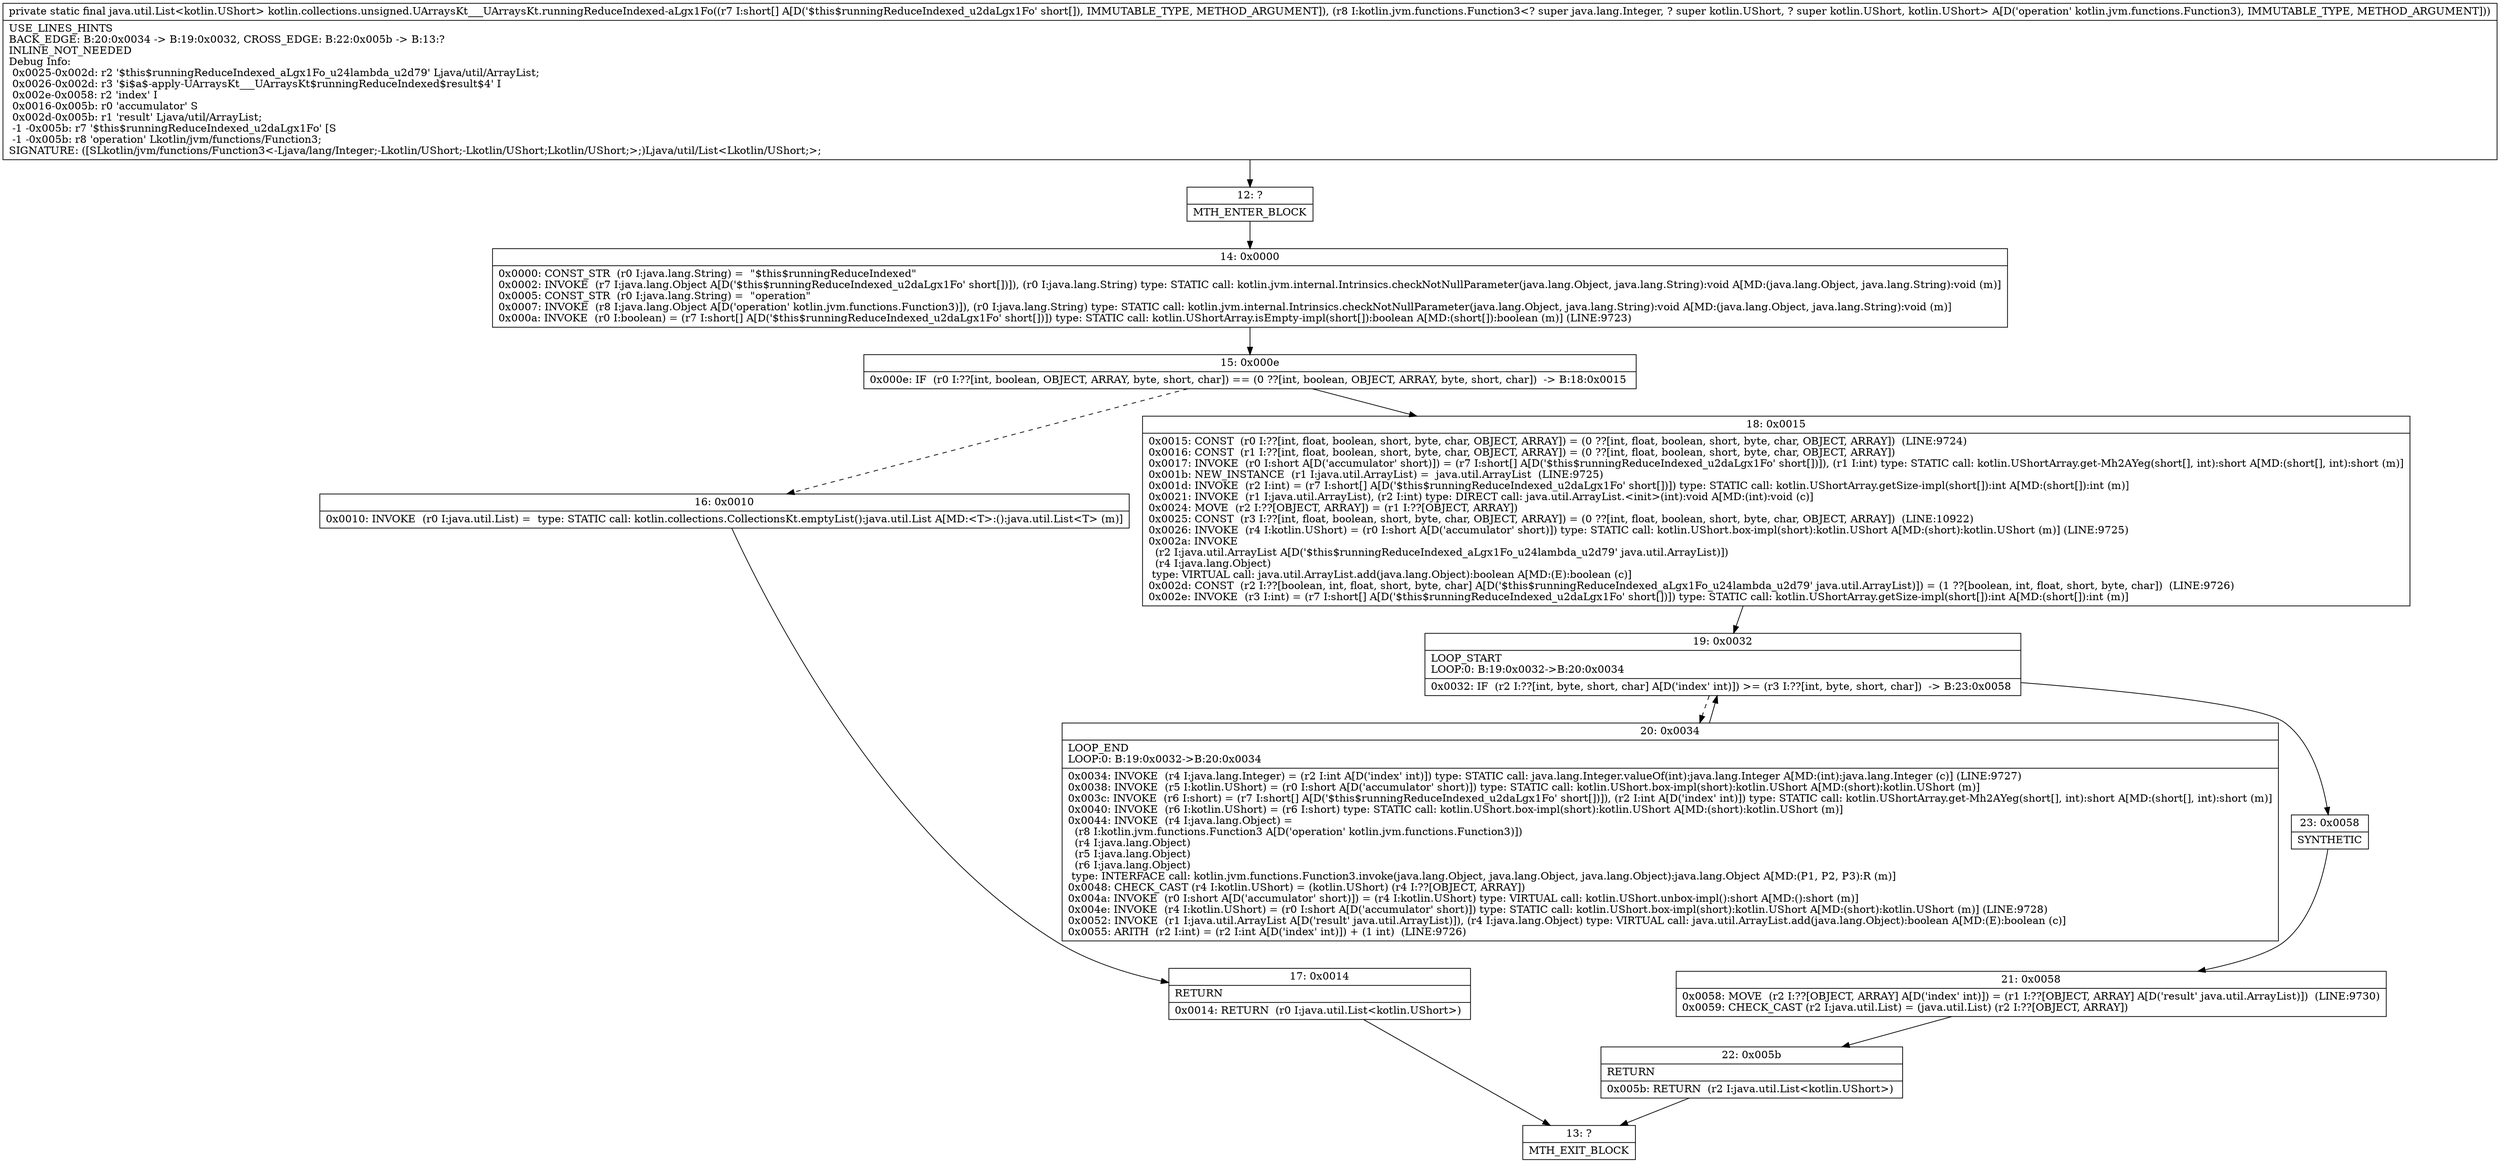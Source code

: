 digraph "CFG forkotlin.collections.unsigned.UArraysKt___UArraysKt.runningReduceIndexed\-aLgx1Fo([SLkotlin\/jvm\/functions\/Function3;)Ljava\/util\/List;" {
Node_12 [shape=record,label="{12\:\ ?|MTH_ENTER_BLOCK\l}"];
Node_14 [shape=record,label="{14\:\ 0x0000|0x0000: CONST_STR  (r0 I:java.lang.String) =  \"$this$runningReduceIndexed\" \l0x0002: INVOKE  (r7 I:java.lang.Object A[D('$this$runningReduceIndexed_u2daLgx1Fo' short[])]), (r0 I:java.lang.String) type: STATIC call: kotlin.jvm.internal.Intrinsics.checkNotNullParameter(java.lang.Object, java.lang.String):void A[MD:(java.lang.Object, java.lang.String):void (m)]\l0x0005: CONST_STR  (r0 I:java.lang.String) =  \"operation\" \l0x0007: INVOKE  (r8 I:java.lang.Object A[D('operation' kotlin.jvm.functions.Function3)]), (r0 I:java.lang.String) type: STATIC call: kotlin.jvm.internal.Intrinsics.checkNotNullParameter(java.lang.Object, java.lang.String):void A[MD:(java.lang.Object, java.lang.String):void (m)]\l0x000a: INVOKE  (r0 I:boolean) = (r7 I:short[] A[D('$this$runningReduceIndexed_u2daLgx1Fo' short[])]) type: STATIC call: kotlin.UShortArray.isEmpty\-impl(short[]):boolean A[MD:(short[]):boolean (m)] (LINE:9723)\l}"];
Node_15 [shape=record,label="{15\:\ 0x000e|0x000e: IF  (r0 I:??[int, boolean, OBJECT, ARRAY, byte, short, char]) == (0 ??[int, boolean, OBJECT, ARRAY, byte, short, char])  \-\> B:18:0x0015 \l}"];
Node_16 [shape=record,label="{16\:\ 0x0010|0x0010: INVOKE  (r0 I:java.util.List) =  type: STATIC call: kotlin.collections.CollectionsKt.emptyList():java.util.List A[MD:\<T\>:():java.util.List\<T\> (m)]\l}"];
Node_17 [shape=record,label="{17\:\ 0x0014|RETURN\l|0x0014: RETURN  (r0 I:java.util.List\<kotlin.UShort\>) \l}"];
Node_13 [shape=record,label="{13\:\ ?|MTH_EXIT_BLOCK\l}"];
Node_18 [shape=record,label="{18\:\ 0x0015|0x0015: CONST  (r0 I:??[int, float, boolean, short, byte, char, OBJECT, ARRAY]) = (0 ??[int, float, boolean, short, byte, char, OBJECT, ARRAY])  (LINE:9724)\l0x0016: CONST  (r1 I:??[int, float, boolean, short, byte, char, OBJECT, ARRAY]) = (0 ??[int, float, boolean, short, byte, char, OBJECT, ARRAY]) \l0x0017: INVOKE  (r0 I:short A[D('accumulator' short)]) = (r7 I:short[] A[D('$this$runningReduceIndexed_u2daLgx1Fo' short[])]), (r1 I:int) type: STATIC call: kotlin.UShortArray.get\-Mh2AYeg(short[], int):short A[MD:(short[], int):short (m)]\l0x001b: NEW_INSTANCE  (r1 I:java.util.ArrayList) =  java.util.ArrayList  (LINE:9725)\l0x001d: INVOKE  (r2 I:int) = (r7 I:short[] A[D('$this$runningReduceIndexed_u2daLgx1Fo' short[])]) type: STATIC call: kotlin.UShortArray.getSize\-impl(short[]):int A[MD:(short[]):int (m)]\l0x0021: INVOKE  (r1 I:java.util.ArrayList), (r2 I:int) type: DIRECT call: java.util.ArrayList.\<init\>(int):void A[MD:(int):void (c)]\l0x0024: MOVE  (r2 I:??[OBJECT, ARRAY]) = (r1 I:??[OBJECT, ARRAY]) \l0x0025: CONST  (r3 I:??[int, float, boolean, short, byte, char, OBJECT, ARRAY]) = (0 ??[int, float, boolean, short, byte, char, OBJECT, ARRAY])  (LINE:10922)\l0x0026: INVOKE  (r4 I:kotlin.UShort) = (r0 I:short A[D('accumulator' short)]) type: STATIC call: kotlin.UShort.box\-impl(short):kotlin.UShort A[MD:(short):kotlin.UShort (m)] (LINE:9725)\l0x002a: INVOKE  \l  (r2 I:java.util.ArrayList A[D('$this$runningReduceIndexed_aLgx1Fo_u24lambda_u2d79' java.util.ArrayList)])\l  (r4 I:java.lang.Object)\l type: VIRTUAL call: java.util.ArrayList.add(java.lang.Object):boolean A[MD:(E):boolean (c)]\l0x002d: CONST  (r2 I:??[boolean, int, float, short, byte, char] A[D('$this$runningReduceIndexed_aLgx1Fo_u24lambda_u2d79' java.util.ArrayList)]) = (1 ??[boolean, int, float, short, byte, char])  (LINE:9726)\l0x002e: INVOKE  (r3 I:int) = (r7 I:short[] A[D('$this$runningReduceIndexed_u2daLgx1Fo' short[])]) type: STATIC call: kotlin.UShortArray.getSize\-impl(short[]):int A[MD:(short[]):int (m)]\l}"];
Node_19 [shape=record,label="{19\:\ 0x0032|LOOP_START\lLOOP:0: B:19:0x0032\-\>B:20:0x0034\l|0x0032: IF  (r2 I:??[int, byte, short, char] A[D('index' int)]) \>= (r3 I:??[int, byte, short, char])  \-\> B:23:0x0058 \l}"];
Node_20 [shape=record,label="{20\:\ 0x0034|LOOP_END\lLOOP:0: B:19:0x0032\-\>B:20:0x0034\l|0x0034: INVOKE  (r4 I:java.lang.Integer) = (r2 I:int A[D('index' int)]) type: STATIC call: java.lang.Integer.valueOf(int):java.lang.Integer A[MD:(int):java.lang.Integer (c)] (LINE:9727)\l0x0038: INVOKE  (r5 I:kotlin.UShort) = (r0 I:short A[D('accumulator' short)]) type: STATIC call: kotlin.UShort.box\-impl(short):kotlin.UShort A[MD:(short):kotlin.UShort (m)]\l0x003c: INVOKE  (r6 I:short) = (r7 I:short[] A[D('$this$runningReduceIndexed_u2daLgx1Fo' short[])]), (r2 I:int A[D('index' int)]) type: STATIC call: kotlin.UShortArray.get\-Mh2AYeg(short[], int):short A[MD:(short[], int):short (m)]\l0x0040: INVOKE  (r6 I:kotlin.UShort) = (r6 I:short) type: STATIC call: kotlin.UShort.box\-impl(short):kotlin.UShort A[MD:(short):kotlin.UShort (m)]\l0x0044: INVOKE  (r4 I:java.lang.Object) = \l  (r8 I:kotlin.jvm.functions.Function3 A[D('operation' kotlin.jvm.functions.Function3)])\l  (r4 I:java.lang.Object)\l  (r5 I:java.lang.Object)\l  (r6 I:java.lang.Object)\l type: INTERFACE call: kotlin.jvm.functions.Function3.invoke(java.lang.Object, java.lang.Object, java.lang.Object):java.lang.Object A[MD:(P1, P2, P3):R (m)]\l0x0048: CHECK_CAST (r4 I:kotlin.UShort) = (kotlin.UShort) (r4 I:??[OBJECT, ARRAY]) \l0x004a: INVOKE  (r0 I:short A[D('accumulator' short)]) = (r4 I:kotlin.UShort) type: VIRTUAL call: kotlin.UShort.unbox\-impl():short A[MD:():short (m)]\l0x004e: INVOKE  (r4 I:kotlin.UShort) = (r0 I:short A[D('accumulator' short)]) type: STATIC call: kotlin.UShort.box\-impl(short):kotlin.UShort A[MD:(short):kotlin.UShort (m)] (LINE:9728)\l0x0052: INVOKE  (r1 I:java.util.ArrayList A[D('result' java.util.ArrayList)]), (r4 I:java.lang.Object) type: VIRTUAL call: java.util.ArrayList.add(java.lang.Object):boolean A[MD:(E):boolean (c)]\l0x0055: ARITH  (r2 I:int) = (r2 I:int A[D('index' int)]) + (1 int)  (LINE:9726)\l}"];
Node_23 [shape=record,label="{23\:\ 0x0058|SYNTHETIC\l}"];
Node_21 [shape=record,label="{21\:\ 0x0058|0x0058: MOVE  (r2 I:??[OBJECT, ARRAY] A[D('index' int)]) = (r1 I:??[OBJECT, ARRAY] A[D('result' java.util.ArrayList)])  (LINE:9730)\l0x0059: CHECK_CAST (r2 I:java.util.List) = (java.util.List) (r2 I:??[OBJECT, ARRAY]) \l}"];
Node_22 [shape=record,label="{22\:\ 0x005b|RETURN\l|0x005b: RETURN  (r2 I:java.util.List\<kotlin.UShort\>) \l}"];
MethodNode[shape=record,label="{private static final java.util.List\<kotlin.UShort\> kotlin.collections.unsigned.UArraysKt___UArraysKt.runningReduceIndexed\-aLgx1Fo((r7 I:short[] A[D('$this$runningReduceIndexed_u2daLgx1Fo' short[]), IMMUTABLE_TYPE, METHOD_ARGUMENT]), (r8 I:kotlin.jvm.functions.Function3\<? super java.lang.Integer, ? super kotlin.UShort, ? super kotlin.UShort, kotlin.UShort\> A[D('operation' kotlin.jvm.functions.Function3), IMMUTABLE_TYPE, METHOD_ARGUMENT]))  | USE_LINES_HINTS\lBACK_EDGE: B:20:0x0034 \-\> B:19:0x0032, CROSS_EDGE: B:22:0x005b \-\> B:13:?\lINLINE_NOT_NEEDED\lDebug Info:\l  0x0025\-0x002d: r2 '$this$runningReduceIndexed_aLgx1Fo_u24lambda_u2d79' Ljava\/util\/ArrayList;\l  0x0026\-0x002d: r3 '$i$a$\-apply\-UArraysKt___UArraysKt$runningReduceIndexed$result$4' I\l  0x002e\-0x0058: r2 'index' I\l  0x0016\-0x005b: r0 'accumulator' S\l  0x002d\-0x005b: r1 'result' Ljava\/util\/ArrayList;\l  \-1 \-0x005b: r7 '$this$runningReduceIndexed_u2daLgx1Fo' [S\l  \-1 \-0x005b: r8 'operation' Lkotlin\/jvm\/functions\/Function3;\lSIGNATURE: ([SLkotlin\/jvm\/functions\/Function3\<\-Ljava\/lang\/Integer;\-Lkotlin\/UShort;\-Lkotlin\/UShort;Lkotlin\/UShort;\>;)Ljava\/util\/List\<Lkotlin\/UShort;\>;\l}"];
MethodNode -> Node_12;Node_12 -> Node_14;
Node_14 -> Node_15;
Node_15 -> Node_16[style=dashed];
Node_15 -> Node_18;
Node_16 -> Node_17;
Node_17 -> Node_13;
Node_18 -> Node_19;
Node_19 -> Node_20[style=dashed];
Node_19 -> Node_23;
Node_20 -> Node_19;
Node_23 -> Node_21;
Node_21 -> Node_22;
Node_22 -> Node_13;
}

